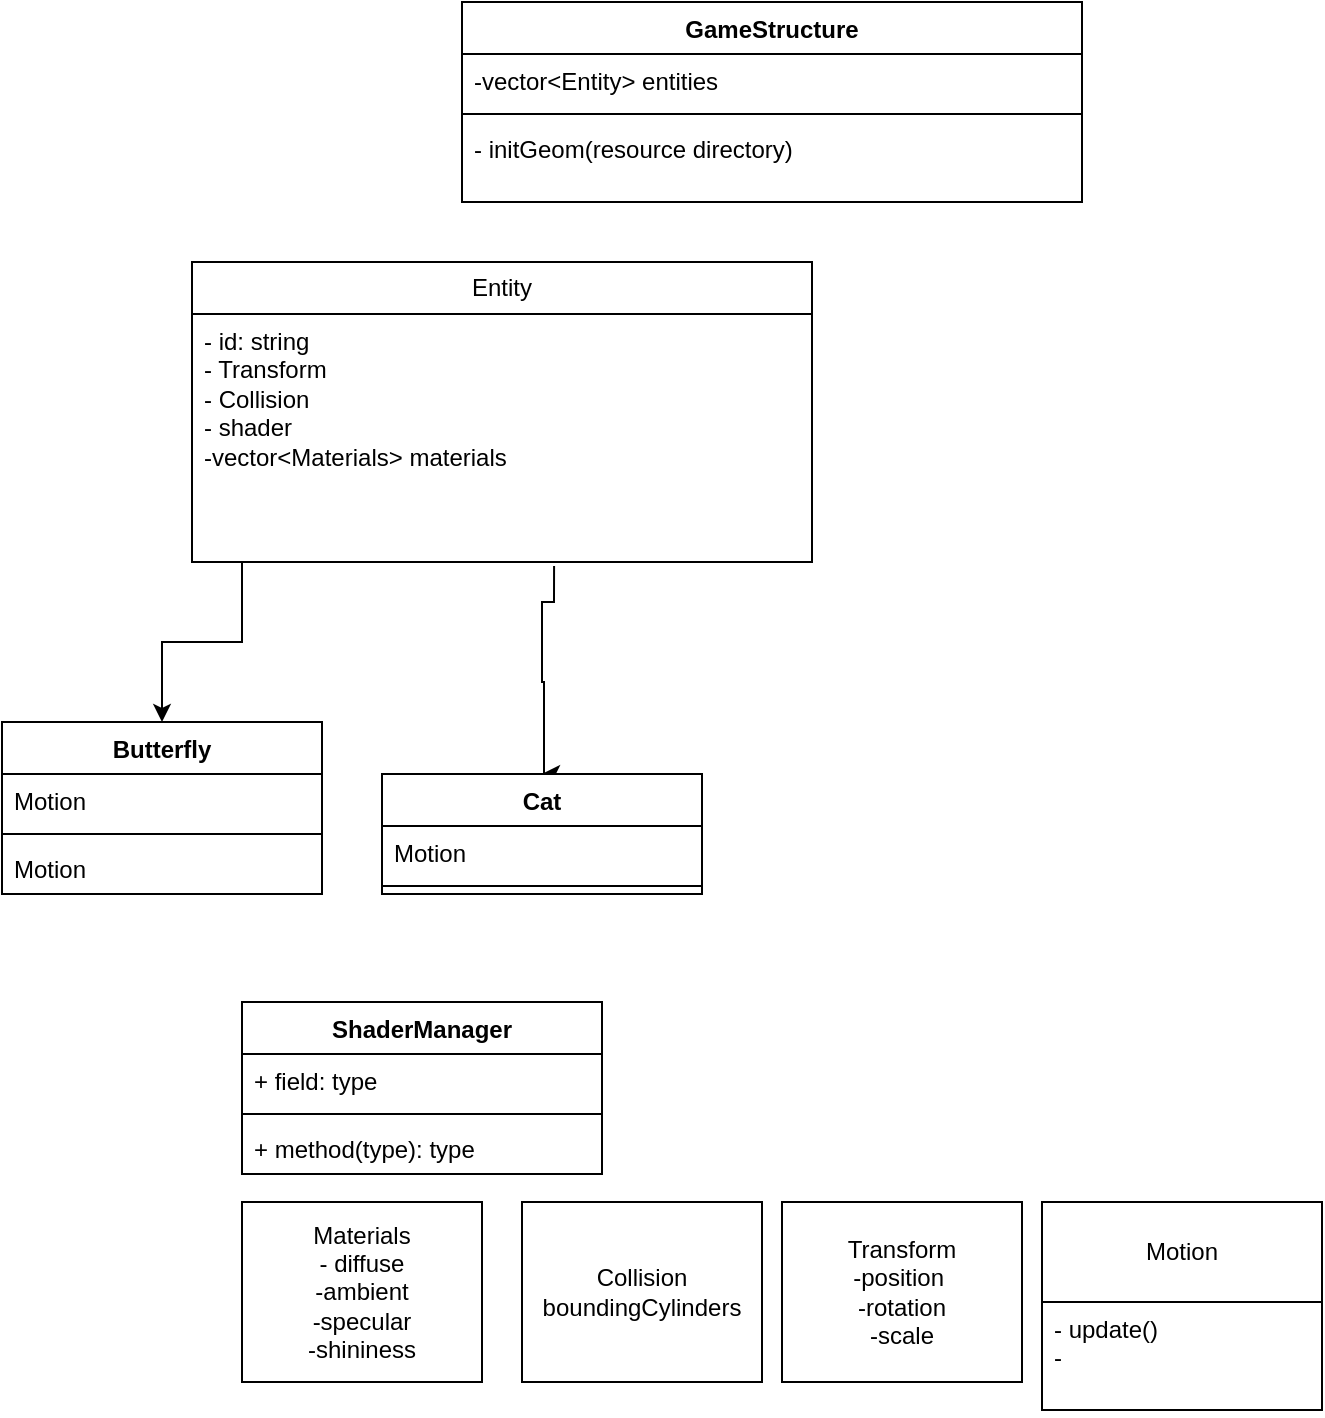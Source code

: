 <mxfile version="24.2.5" type="google">
  <diagram name="Page-1" id="vJtp0ZTM4O67W--8QzDs">
    <mxGraphModel grid="1" page="1" gridSize="10" guides="1" tooltips="1" connect="1" arrows="1" fold="1" pageScale="1" pageWidth="850" pageHeight="1100" math="0" shadow="0">
      <root>
        <mxCell id="0" />
        <mxCell id="1" parent="0" />
        <mxCell id="i9iIDwIWe6-LSlsvjiFn-13" style="edgeStyle=orthogonalEdgeStyle;rounded=0;orthogonalLoop=1;jettySize=auto;html=1;" edge="1" parent="1" source="zXCe6ad9_f5OQOOR9hC_-2" target="i9iIDwIWe6-LSlsvjiFn-14">
          <mxGeometry relative="1" as="geometry">
            <mxPoint x="90" y="340" as="targetPoint" />
            <Array as="points">
              <mxPoint x="140" y="340" />
              <mxPoint x="100" y="340" />
            </Array>
          </mxGeometry>
        </mxCell>
        <mxCell id="zXCe6ad9_f5OQOOR9hC_-2" value="Entity" style="swimlane;fontStyle=0;childLayout=stackLayout;horizontal=1;startSize=26;fillColor=none;horizontalStack=0;resizeParent=1;resizeParentMax=0;resizeLast=0;collapsible=1;marginBottom=0;whiteSpace=wrap;html=1;" vertex="1" parent="1">
          <mxGeometry x="115" y="150" width="310" height="150" as="geometry" />
        </mxCell>
        <mxCell id="zXCe6ad9_f5OQOOR9hC_-3" value="- id: string&lt;div&gt;- Transform&lt;div&gt;- Collision&lt;/div&gt;&lt;div&gt;- shader&lt;/div&gt;&lt;div&gt;-vector&amp;lt;Materials&amp;gt; materials&lt;/div&gt;&lt;div&gt;&lt;br&gt;&lt;/div&gt;&lt;div&gt;&lt;br&gt;&lt;/div&gt;&lt;div&gt;&lt;br&gt;&lt;/div&gt;&lt;/div&gt;" style="text;strokeColor=none;fillColor=none;align=left;verticalAlign=top;spacingLeft=4;spacingRight=4;overflow=hidden;rotatable=0;points=[[0,0.5],[1,0.5]];portConstraint=eastwest;whiteSpace=wrap;html=1;" vertex="1" parent="zXCe6ad9_f5OQOOR9hC_-2">
          <mxGeometry y="26" width="310" height="124" as="geometry" />
        </mxCell>
        <mxCell id="YKWEnmgkcUn6iOlWqhMT-6" style="edgeStyle=orthogonalEdgeStyle;rounded=0;orthogonalLoop=1;jettySize=auto;html=1;exitX=0.584;exitY=1.016;exitDx=0;exitDy=0;exitPerimeter=0;" edge="1" parent="zXCe6ad9_f5OQOOR9hC_-2" source="zXCe6ad9_f5OQOOR9hC_-3">
          <mxGeometry relative="1" as="geometry">
            <mxPoint x="310" y="88" as="sourcePoint" />
            <mxPoint x="175" y="256" as="targetPoint" />
            <Array as="points">
              <mxPoint x="181" y="170" />
              <mxPoint x="175" y="170" />
              <mxPoint x="175" y="210" />
              <mxPoint x="176" y="210" />
            </Array>
          </mxGeometry>
        </mxCell>
        <mxCell id="zXCe6ad9_f5OQOOR9hC_-6" value="Motion" style="swimlane;fontStyle=0;childLayout=stackLayout;horizontal=1;startSize=50;fillColor=none;horizontalStack=0;resizeParent=1;resizeParentMax=0;resizeLast=0;collapsible=1;marginBottom=0;whiteSpace=wrap;html=1;" vertex="1" parent="1">
          <mxGeometry x="540" y="620" width="140" height="104" as="geometry" />
        </mxCell>
        <mxCell id="zXCe6ad9_f5OQOOR9hC_-8" value="- update()&lt;div&gt;-&amp;nbsp;&lt;/div&gt;" style="text;strokeColor=none;fillColor=none;align=left;verticalAlign=top;spacingLeft=4;spacingRight=4;overflow=hidden;rotatable=0;points=[[0,0.5],[1,0.5]];portConstraint=eastwest;whiteSpace=wrap;html=1;" vertex="1" parent="zXCe6ad9_f5OQOOR9hC_-6">
          <mxGeometry y="50" width="140" height="54" as="geometry" />
        </mxCell>
        <mxCell id="i9iIDwIWe6-LSlsvjiFn-1" value="ShaderManager" style="swimlane;fontStyle=1;align=center;verticalAlign=top;childLayout=stackLayout;horizontal=1;startSize=26;horizontalStack=0;resizeParent=1;resizeParentMax=0;resizeLast=0;collapsible=1;marginBottom=0;whiteSpace=wrap;html=1;" vertex="1" parent="1">
          <mxGeometry x="140" y="520" width="180" height="86" as="geometry" />
        </mxCell>
        <mxCell id="i9iIDwIWe6-LSlsvjiFn-2" value="+ field: type" style="text;strokeColor=none;fillColor=none;align=left;verticalAlign=top;spacingLeft=4;spacingRight=4;overflow=hidden;rotatable=0;points=[[0,0.5],[1,0.5]];portConstraint=eastwest;whiteSpace=wrap;html=1;" vertex="1" parent="i9iIDwIWe6-LSlsvjiFn-1">
          <mxGeometry y="26" width="180" height="26" as="geometry" />
        </mxCell>
        <mxCell id="i9iIDwIWe6-LSlsvjiFn-3" value="" style="line;strokeWidth=1;fillColor=none;align=left;verticalAlign=middle;spacingTop=-1;spacingLeft=3;spacingRight=3;rotatable=0;labelPosition=right;points=[];portConstraint=eastwest;strokeColor=inherit;" vertex="1" parent="i9iIDwIWe6-LSlsvjiFn-1">
          <mxGeometry y="52" width="180" height="8" as="geometry" />
        </mxCell>
        <mxCell id="i9iIDwIWe6-LSlsvjiFn-4" value="+ method(type): type" style="text;strokeColor=none;fillColor=none;align=left;verticalAlign=top;spacingLeft=4;spacingRight=4;overflow=hidden;rotatable=0;points=[[0,0.5],[1,0.5]];portConstraint=eastwest;whiteSpace=wrap;html=1;" vertex="1" parent="i9iIDwIWe6-LSlsvjiFn-1">
          <mxGeometry y="60" width="180" height="26" as="geometry" />
        </mxCell>
        <mxCell id="i9iIDwIWe6-LSlsvjiFn-9" value="Collision&lt;div&gt;boundingCylinders&lt;/div&gt;" style="html=1;whiteSpace=wrap;" vertex="1" parent="1">
          <mxGeometry x="280" y="620" width="120" height="90" as="geometry" />
        </mxCell>
        <mxCell id="i9iIDwIWe6-LSlsvjiFn-11" value="Materials&lt;div&gt;- diffuse&lt;/div&gt;&lt;div&gt;-ambient&lt;/div&gt;&lt;div&gt;-specular&lt;/div&gt;&lt;div&gt;-shininess&lt;/div&gt;" style="html=1;whiteSpace=wrap;" vertex="1" parent="1">
          <mxGeometry x="140" y="620" width="120" height="90" as="geometry" />
        </mxCell>
        <mxCell id="i9iIDwIWe6-LSlsvjiFn-12" value="&lt;div&gt;Transform&lt;/div&gt;&lt;div&gt;-position&amp;nbsp;&lt;/div&gt;&lt;div&gt;-rotation&lt;/div&gt;&lt;div&gt;-scale&lt;/div&gt;" style="html=1;whiteSpace=wrap;" vertex="1" parent="1">
          <mxGeometry x="410" y="620" width="120" height="90" as="geometry" />
        </mxCell>
        <mxCell id="i9iIDwIWe6-LSlsvjiFn-14" value="Butterfly" style="swimlane;fontStyle=1;align=center;verticalAlign=top;childLayout=stackLayout;horizontal=1;startSize=26;horizontalStack=0;resizeParent=1;resizeParentMax=0;resizeLast=0;collapsible=1;marginBottom=0;whiteSpace=wrap;html=1;" vertex="1" parent="1">
          <mxGeometry x="20" y="380" width="160" height="86" as="geometry" />
        </mxCell>
        <mxCell id="i9iIDwIWe6-LSlsvjiFn-15" value="Motion" style="text;strokeColor=none;fillColor=none;align=left;verticalAlign=top;spacingLeft=4;spacingRight=4;overflow=hidden;rotatable=0;points=[[0,0.5],[1,0.5]];portConstraint=eastwest;whiteSpace=wrap;html=1;" vertex="1" parent="i9iIDwIWe6-LSlsvjiFn-14">
          <mxGeometry y="26" width="160" height="26" as="geometry" />
        </mxCell>
        <mxCell id="i9iIDwIWe6-LSlsvjiFn-16" value="" style="line;strokeWidth=1;fillColor=none;align=left;verticalAlign=middle;spacingTop=-1;spacingLeft=3;spacingRight=3;rotatable=0;labelPosition=right;points=[];portConstraint=eastwest;strokeColor=inherit;" vertex="1" parent="i9iIDwIWe6-LSlsvjiFn-14">
          <mxGeometry y="52" width="160" height="8" as="geometry" />
        </mxCell>
        <mxCell id="YKWEnmgkcUn6iOlWqhMT-1" value="Motion" style="text;strokeColor=none;fillColor=none;align=left;verticalAlign=top;spacingLeft=4;spacingRight=4;overflow=hidden;rotatable=0;points=[[0,0.5],[1,0.5]];portConstraint=eastwest;whiteSpace=wrap;html=1;" vertex="1" parent="i9iIDwIWe6-LSlsvjiFn-14">
          <mxGeometry y="60" width="160" height="26" as="geometry" />
        </mxCell>
        <mxCell id="i9iIDwIWe6-LSlsvjiFn-18" value="GameStructure" style="swimlane;fontStyle=1;align=center;verticalAlign=top;childLayout=stackLayout;horizontal=1;startSize=26;horizontalStack=0;resizeParent=1;resizeParentMax=0;resizeLast=0;collapsible=1;marginBottom=0;whiteSpace=wrap;html=1;" vertex="1" parent="1">
          <mxGeometry x="250" y="20" width="310" height="100" as="geometry" />
        </mxCell>
        <mxCell id="i9iIDwIWe6-LSlsvjiFn-22" value="-vector&amp;lt;Entity&amp;gt; entities" style="text;strokeColor=none;fillColor=none;align=left;verticalAlign=top;spacingLeft=4;spacingRight=4;overflow=hidden;rotatable=0;points=[[0,0.5],[1,0.5]];portConstraint=eastwest;whiteSpace=wrap;html=1;" vertex="1" parent="i9iIDwIWe6-LSlsvjiFn-18">
          <mxGeometry y="26" width="310" height="26" as="geometry" />
        </mxCell>
        <mxCell id="i9iIDwIWe6-LSlsvjiFn-20" value="" style="line;strokeWidth=1;fillColor=none;align=left;verticalAlign=middle;spacingTop=-1;spacingLeft=3;spacingRight=3;rotatable=0;labelPosition=right;points=[];portConstraint=eastwest;strokeColor=inherit;" vertex="1" parent="i9iIDwIWe6-LSlsvjiFn-18">
          <mxGeometry y="52" width="310" height="8" as="geometry" />
        </mxCell>
        <mxCell id="i9iIDwIWe6-LSlsvjiFn-21" value="- initGeom(resource directory)&lt;div&gt;&lt;br&gt;&lt;/div&gt;" style="text;strokeColor=none;fillColor=none;align=left;verticalAlign=top;spacingLeft=4;spacingRight=4;overflow=hidden;rotatable=0;points=[[0,0.5],[1,0.5]];portConstraint=eastwest;whiteSpace=wrap;html=1;" vertex="1" parent="i9iIDwIWe6-LSlsvjiFn-18">
          <mxGeometry y="60" width="310" height="40" as="geometry" />
        </mxCell>
        <mxCell id="YKWEnmgkcUn6iOlWqhMT-2" value="Cat" style="swimlane;fontStyle=1;align=center;verticalAlign=top;childLayout=stackLayout;horizontal=1;startSize=26;horizontalStack=0;resizeParent=1;resizeParentMax=0;resizeLast=0;collapsible=1;marginBottom=0;whiteSpace=wrap;html=1;" vertex="1" parent="1">
          <mxGeometry x="210" y="406" width="160" height="60" as="geometry" />
        </mxCell>
        <mxCell id="YKWEnmgkcUn6iOlWqhMT-3" value="Motion" style="text;strokeColor=none;fillColor=none;align=left;verticalAlign=top;spacingLeft=4;spacingRight=4;overflow=hidden;rotatable=0;points=[[0,0.5],[1,0.5]];portConstraint=eastwest;whiteSpace=wrap;html=1;" vertex="1" parent="YKWEnmgkcUn6iOlWqhMT-2">
          <mxGeometry y="26" width="160" height="26" as="geometry" />
        </mxCell>
        <mxCell id="YKWEnmgkcUn6iOlWqhMT-4" value="" style="line;strokeWidth=1;fillColor=none;align=left;verticalAlign=middle;spacingTop=-1;spacingLeft=3;spacingRight=3;rotatable=0;labelPosition=right;points=[];portConstraint=eastwest;strokeColor=inherit;" vertex="1" parent="YKWEnmgkcUn6iOlWqhMT-2">
          <mxGeometry y="52" width="160" height="8" as="geometry" />
        </mxCell>
      </root>
    </mxGraphModel>
  </diagram>
</mxfile>

